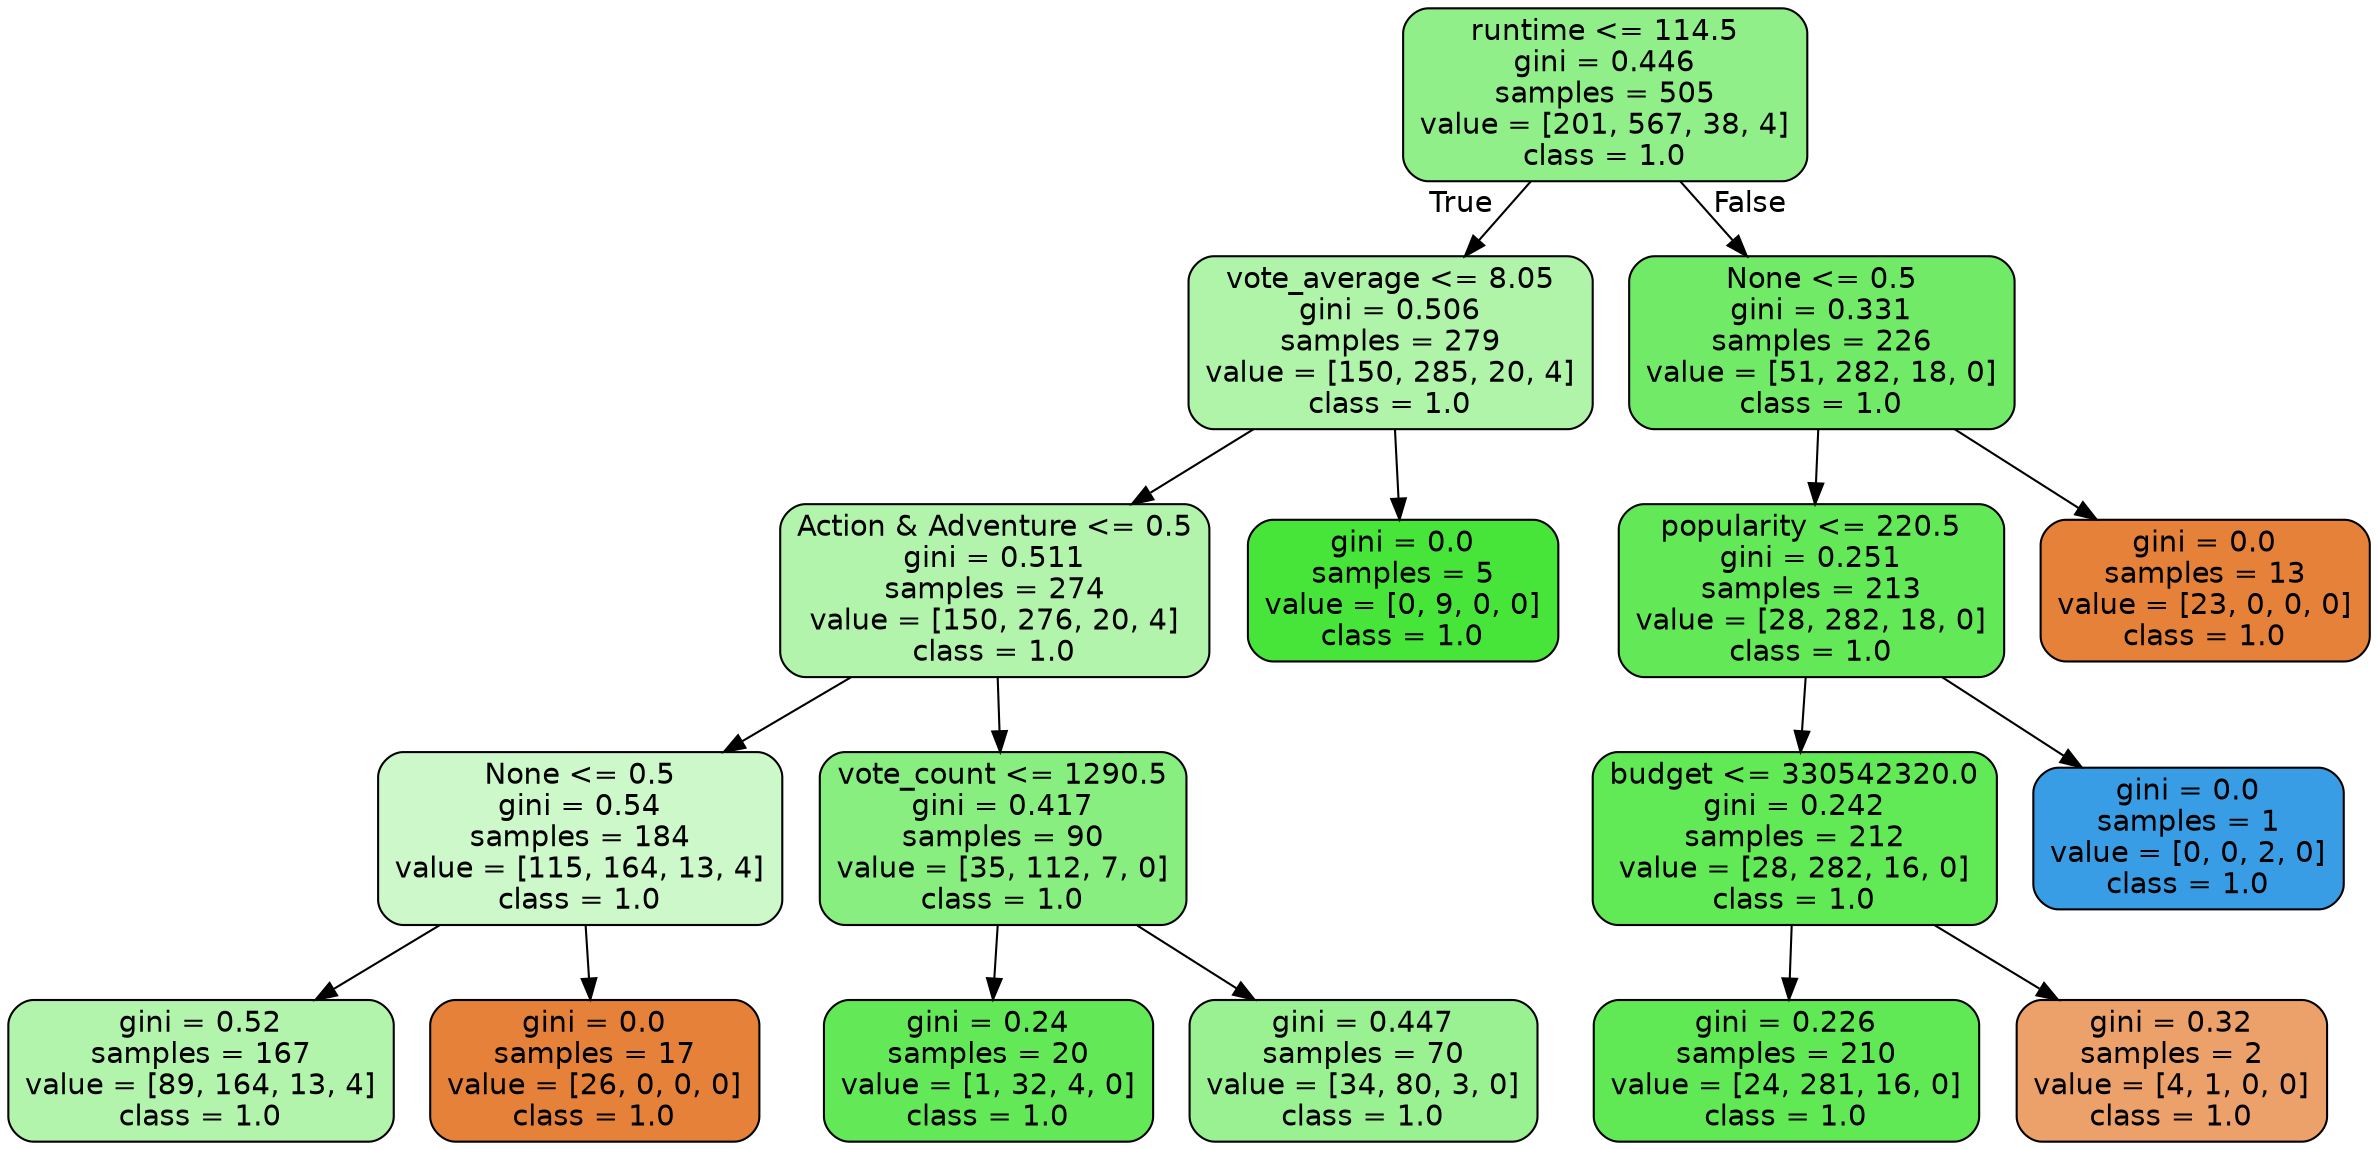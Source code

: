 digraph Tree {
node [shape=box, style="filled, rounded", color="black", fontname=helvetica] ;
edge [fontname=helvetica] ;
0 [label="runtime <= 114.5\ngini = 0.446\nsamples = 505\nvalue = [201, 567, 38, 4]\nclass = 1.0", fillcolor="#90ef88"] ;
1 [label="vote_average <= 8.05\ngini = 0.506\nsamples = 279\nvalue = [150, 285, 20, 4]\nclass = 1.0", fillcolor="#aff4a8"] ;
0 -> 1 [labeldistance=2.5, labelangle=45, headlabel="True"] ;
2 [label="Action & Adventure <= 0.5\ngini = 0.511\nsamples = 274\nvalue = [150, 276, 20, 4]\nclass = 1.0", fillcolor="#b2f4ac"] ;
1 -> 2 ;
3 [label="None <= 0.5\ngini = 0.54\nsamples = 184\nvalue = [115, 164, 13, 4]\nclass = 1.0", fillcolor="#cdf8c9"] ;
2 -> 3 ;
4 [label="gini = 0.52\nsamples = 167\nvalue = [89, 164, 13, 4]\nclass = 1.0", fillcolor="#b3f4ad"] ;
3 -> 4 ;
5 [label="gini = 0.0\nsamples = 17\nvalue = [26, 0, 0, 0]\nclass = 1.0", fillcolor="#e58139"] ;
3 -> 5 ;
6 [label="vote_count <= 1290.5\ngini = 0.417\nsamples = 90\nvalue = [35, 112, 7, 0]\nclass = 1.0", fillcolor="#88ee7f"] ;
2 -> 6 ;
7 [label="gini = 0.24\nsamples = 20\nvalue = [1, 32, 4, 0]\nclass = 1.0", fillcolor="#63e957"] ;
6 -> 7 ;
8 [label="gini = 0.447\nsamples = 70\nvalue = [34, 80, 3, 0]\nclass = 1.0", fillcolor="#99f191"] ;
6 -> 8 ;
9 [label="gini = 0.0\nsamples = 5\nvalue = [0, 9, 0, 0]\nclass = 1.0", fillcolor="#47e539"] ;
1 -> 9 ;
10 [label="None <= 0.5\ngini = 0.331\nsamples = 226\nvalue = [51, 282, 18, 0]\nclass = 1.0", fillcolor="#71eb67"] ;
0 -> 10 [labeldistance=2.5, labelangle=-45, headlabel="False"] ;
11 [label="popularity <= 220.5\ngini = 0.251\nsamples = 213\nvalue = [28, 282, 18, 0]\nclass = 1.0", fillcolor="#63e957"] ;
10 -> 11 ;
12 [label="budget <= 330542320.0\ngini = 0.242\nsamples = 212\nvalue = [28, 282, 16, 0]\nclass = 1.0", fillcolor="#62e956"] ;
11 -> 12 ;
13 [label="gini = 0.226\nsamples = 210\nvalue = [24, 281, 16, 0]\nclass = 1.0", fillcolor="#60e954"] ;
12 -> 13 ;
14 [label="gini = 0.32\nsamples = 2\nvalue = [4, 1, 0, 0]\nclass = 1.0", fillcolor="#eca06a"] ;
12 -> 14 ;
15 [label="gini = 0.0\nsamples = 1\nvalue = [0, 0, 2, 0]\nclass = 1.0", fillcolor="#399de5"] ;
11 -> 15 ;
16 [label="gini = 0.0\nsamples = 13\nvalue = [23, 0, 0, 0]\nclass = 1.0", fillcolor="#e58139"] ;
10 -> 16 ;
}
